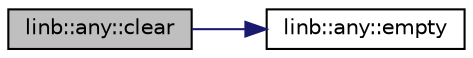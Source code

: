 digraph "linb::any::clear"
{
 // LATEX_PDF_SIZE
  edge [fontname="Helvetica",fontsize="10",labelfontname="Helvetica",labelfontsize="10"];
  node [fontname="Helvetica",fontsize="10",shape=record];
  rankdir="LR";
  Node1 [label="linb::any::clear",height=0.2,width=0.4,color="black", fillcolor="grey75", style="filled", fontcolor="black",tooltip="If not empty, destroys the contained object."];
  Node1 -> Node2 [color="midnightblue",fontsize="10",style="solid"];
  Node2 [label="linb::any::empty",height=0.2,width=0.4,color="black", fillcolor="white", style="filled",URL="$classlinb_1_1any.html#a8959e7cf6d97c91f126cf5d17814017a",tooltip="Returns true if *this has no contained object, otherwise false."];
}
